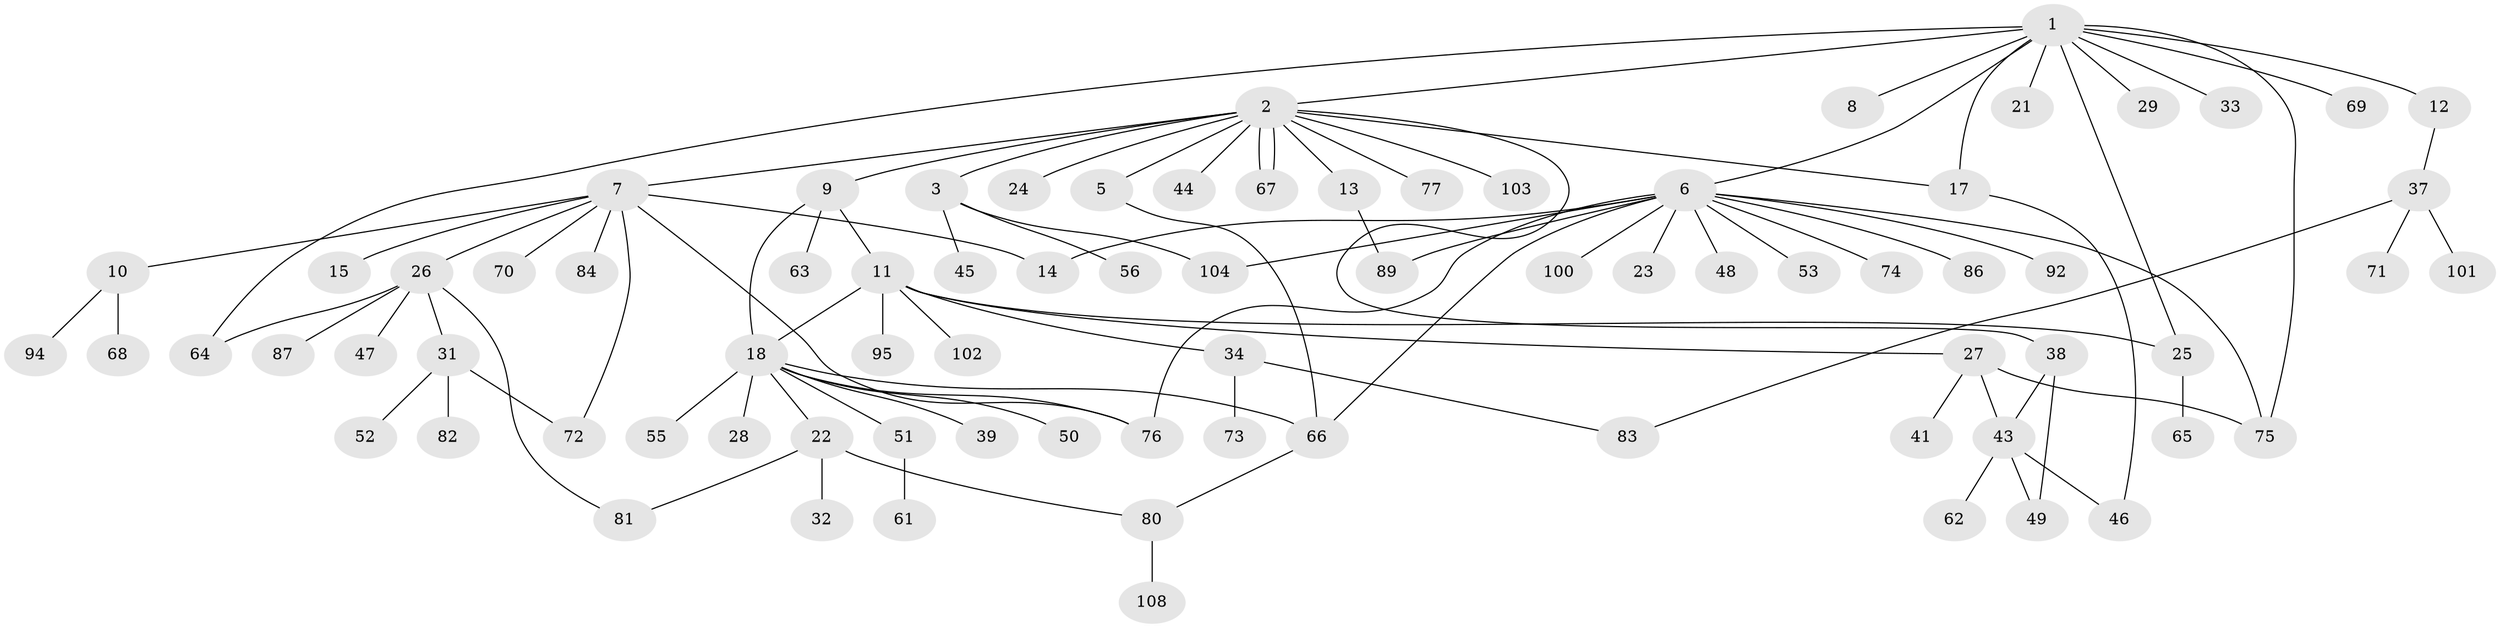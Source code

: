 // Generated by graph-tools (version 1.1) at 2025/51/02/27/25 19:51:59]
// undirected, 80 vertices, 100 edges
graph export_dot {
graph [start="1"]
  node [color=gray90,style=filled];
  1 [super="+4"];
  2 [super="+40"];
  3 [super="+105"];
  5 [super="+16"];
  6 [super="+35"];
  7 [super="+93"];
  8;
  9;
  10 [super="+99"];
  11 [super="+30"];
  12 [super="+19"];
  13;
  14;
  15;
  17 [super="+36"];
  18 [super="+20"];
  21;
  22 [super="+98"];
  23 [super="+90"];
  24;
  25;
  26;
  27 [super="+78"];
  28;
  29;
  31 [super="+42"];
  32;
  33 [super="+60"];
  34 [super="+96"];
  37 [super="+58"];
  38;
  39;
  41;
  43 [super="+54"];
  44;
  45;
  46 [super="+57"];
  47;
  48;
  49 [super="+91"];
  50;
  51 [super="+59"];
  52;
  53;
  55;
  56;
  61;
  62;
  63;
  64 [super="+85"];
  65 [super="+79"];
  66 [super="+88"];
  67;
  68;
  69;
  70;
  71;
  72;
  73;
  74;
  75;
  76 [super="+106"];
  77;
  80 [super="+97"];
  81;
  82;
  83;
  84;
  86;
  87;
  89;
  92;
  94;
  95;
  100;
  101;
  102;
  103 [super="+107"];
  104;
  108;
  1 -- 2;
  1 -- 6;
  1 -- 8;
  1 -- 12;
  1 -- 17;
  1 -- 21;
  1 -- 25;
  1 -- 29;
  1 -- 33;
  1 -- 69;
  1 -- 75;
  1 -- 64;
  2 -- 3;
  2 -- 5;
  2 -- 7 [weight=2];
  2 -- 9;
  2 -- 13;
  2 -- 17;
  2 -- 24;
  2 -- 38;
  2 -- 44;
  2 -- 67;
  2 -- 67;
  2 -- 77;
  2 -- 103 [weight=2];
  3 -- 45;
  3 -- 56;
  3 -- 104;
  5 -- 66;
  6 -- 14;
  6 -- 23;
  6 -- 48;
  6 -- 53;
  6 -- 76;
  6 -- 66;
  6 -- 100;
  6 -- 104;
  6 -- 74;
  6 -- 75;
  6 -- 86;
  6 -- 89;
  6 -- 92;
  7 -- 10;
  7 -- 15;
  7 -- 26;
  7 -- 70;
  7 -- 72;
  7 -- 76;
  7 -- 84;
  7 -- 14;
  9 -- 11;
  9 -- 18;
  9 -- 63;
  10 -- 68;
  10 -- 94;
  11 -- 25;
  11 -- 27;
  11 -- 34;
  11 -- 95;
  11 -- 102;
  11 -- 18;
  12 -- 37;
  13 -- 89;
  17 -- 46;
  18 -- 22;
  18 -- 28;
  18 -- 39;
  18 -- 51;
  18 -- 76;
  18 -- 50;
  18 -- 66;
  18 -- 55;
  22 -- 32;
  22 -- 80;
  22 -- 81;
  25 -- 65;
  26 -- 31;
  26 -- 47;
  26 -- 64;
  26 -- 81;
  26 -- 87;
  27 -- 41;
  27 -- 43;
  27 -- 75;
  31 -- 52;
  31 -- 82;
  31 -- 72;
  34 -- 73;
  34 -- 83;
  37 -- 71;
  37 -- 83;
  37 -- 101;
  38 -- 49;
  38 -- 43;
  43 -- 62;
  43 -- 49;
  43 -- 46;
  51 -- 61;
  66 -- 80;
  80 -- 108;
}
